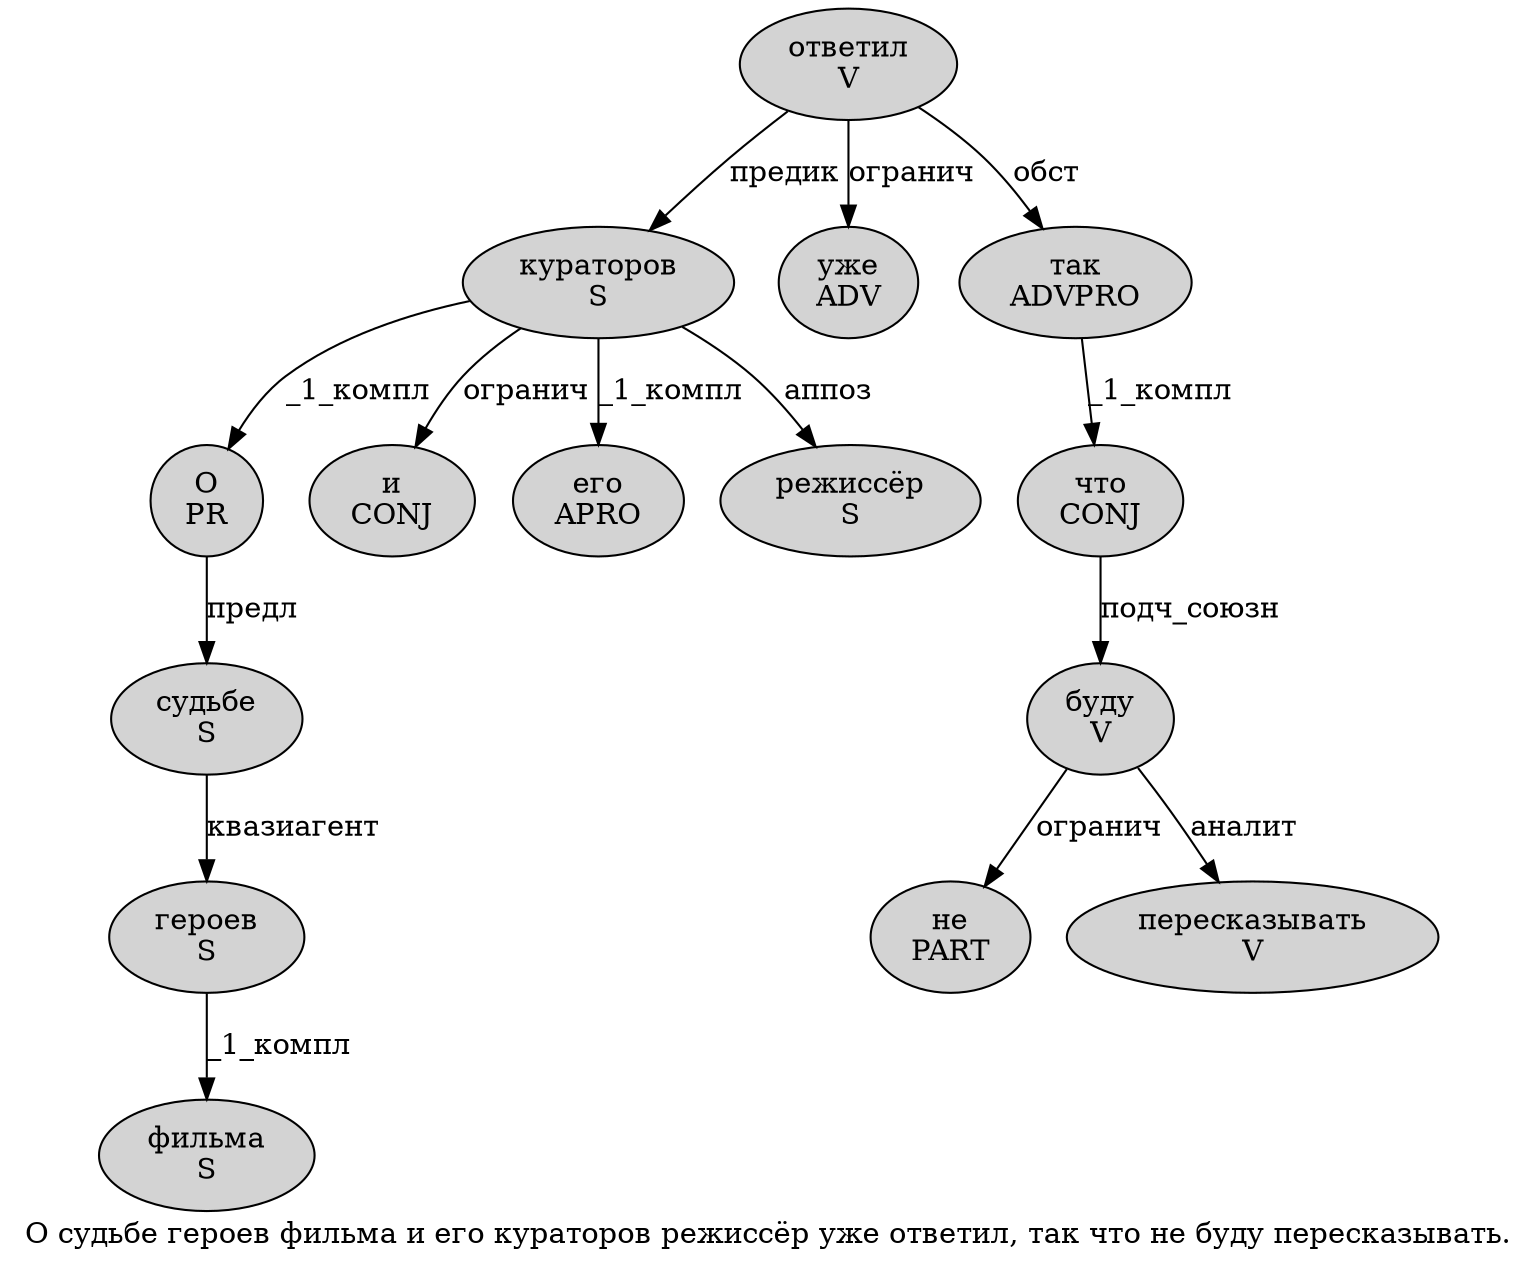 digraph SENTENCE_1963 {
	graph [label="О судьбе героев фильма и его кураторов режиссёр уже ответил, так что не буду пересказывать."]
	node [style=filled]
		0 [label="О
PR" color="" fillcolor=lightgray penwidth=1 shape=ellipse]
		1 [label="судьбе
S" color="" fillcolor=lightgray penwidth=1 shape=ellipse]
		2 [label="героев
S" color="" fillcolor=lightgray penwidth=1 shape=ellipse]
		3 [label="фильма
S" color="" fillcolor=lightgray penwidth=1 shape=ellipse]
		4 [label="и
CONJ" color="" fillcolor=lightgray penwidth=1 shape=ellipse]
		5 [label="его
APRO" color="" fillcolor=lightgray penwidth=1 shape=ellipse]
		6 [label="кураторов
S" color="" fillcolor=lightgray penwidth=1 shape=ellipse]
		7 [label="режиссёр
S" color="" fillcolor=lightgray penwidth=1 shape=ellipse]
		8 [label="уже
ADV" color="" fillcolor=lightgray penwidth=1 shape=ellipse]
		9 [label="ответил
V" color="" fillcolor=lightgray penwidth=1 shape=ellipse]
		11 [label="так
ADVPRO" color="" fillcolor=lightgray penwidth=1 shape=ellipse]
		12 [label="что
CONJ" color="" fillcolor=lightgray penwidth=1 shape=ellipse]
		13 [label="не
PART" color="" fillcolor=lightgray penwidth=1 shape=ellipse]
		14 [label="буду
V" color="" fillcolor=lightgray penwidth=1 shape=ellipse]
		15 [label="пересказывать
V" color="" fillcolor=lightgray penwidth=1 shape=ellipse]
			14 -> 13 [label="огранич"]
			14 -> 15 [label="аналит"]
			6 -> 0 [label="_1_компл"]
			6 -> 4 [label="огранич"]
			6 -> 5 [label="_1_компл"]
			6 -> 7 [label="аппоз"]
			12 -> 14 [label="подч_союзн"]
			0 -> 1 [label="предл"]
			9 -> 6 [label="предик"]
			9 -> 8 [label="огранич"]
			9 -> 11 [label="обст"]
			11 -> 12 [label="_1_компл"]
			2 -> 3 [label="_1_компл"]
			1 -> 2 [label="квазиагент"]
}
